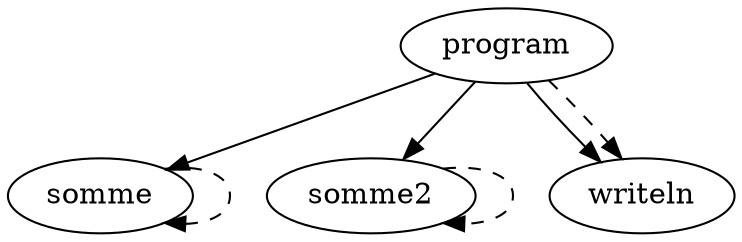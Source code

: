 digraph call_graph {
  program;
  program -> somme;
  program -> somme2;
  program -> writeln;
  program -> writeln [ style = dashed ];
  somme -> somme [ style = dashed ];
  somme2 -> somme2 [ style = dashed ];
}
